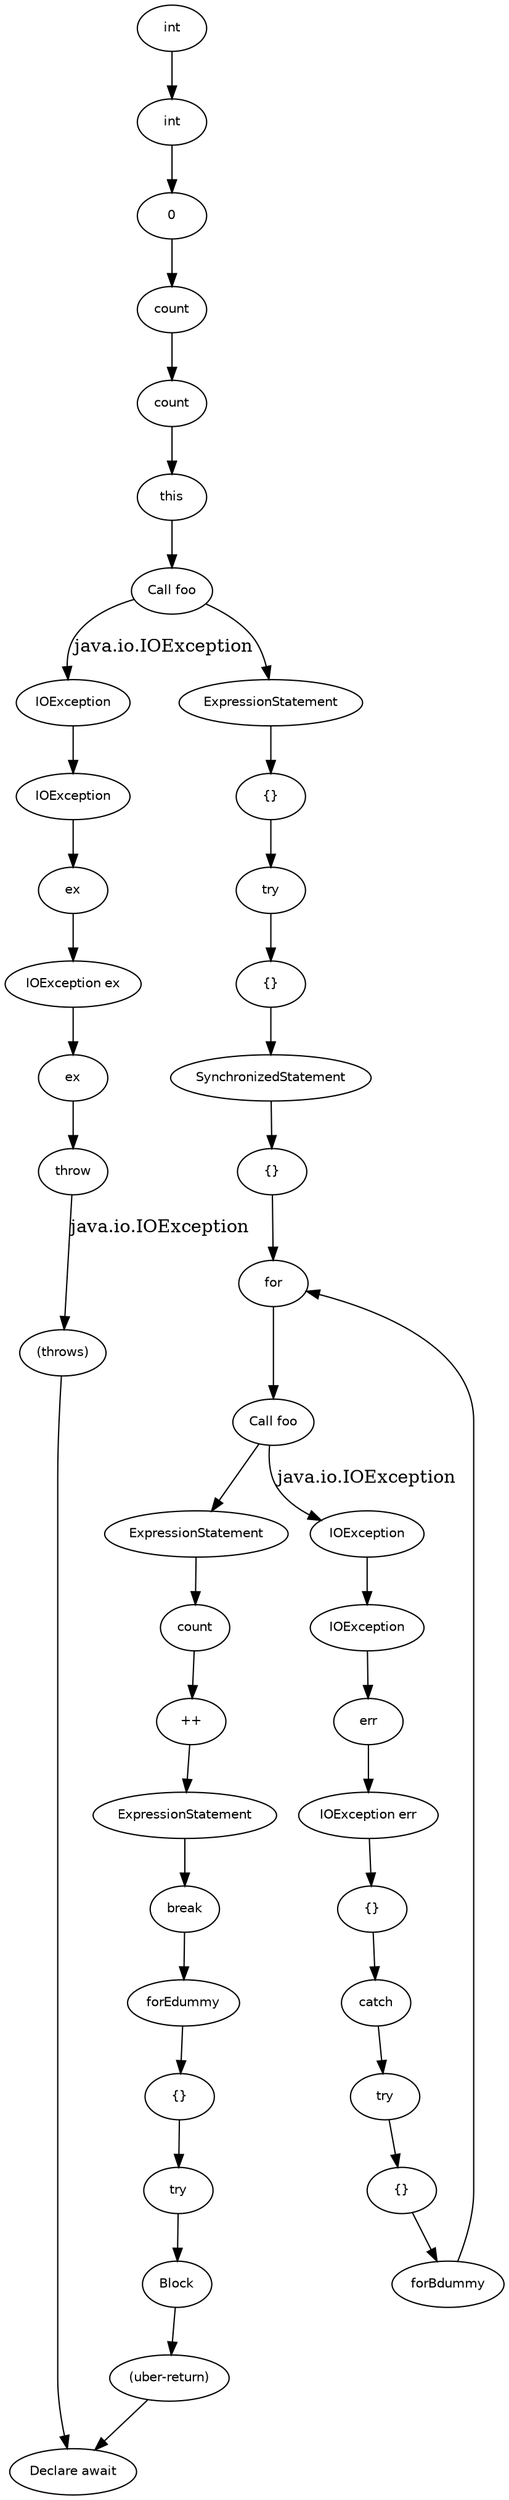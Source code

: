 digraph await {
  29 [
    label = for,
    fontname = Helvetica,
    fontsize = 10
  ];
  28 [
    label = break,
    fontname = Helvetica,
    fontsize = 10
  ];
  27 [
    label = count,
    fontname = Helvetica,
    fontsize = 10
  ];
  59 [
    label = "{}",
    fontname = Helvetica,
    fontsize = 10
  ];
  26 [
    label = "++",
    fontname = Helvetica,
    fontsize = 10
  ];
  25 [
    label = ExpressionStatement,
    fontname = Helvetica,
    fontsize = 10
  ];
  23 [
    label = "Call foo",
    fontname = Helvetica,
    fontsize = 10
  ];
  22 [
    label = ExpressionStatement,
    fontname = Helvetica,
    fontsize = 10
  ];
  20 [
    label = "{}",
    fontname = Helvetica,
    fontsize = 10
  ];
  9 [
    label = try,
    fontname = Helvetica,
    fontsize = 10
  ];
  8 [
    label = 0,
    fontname = Helvetica,
    fontsize = 10
  ];
  19 [
    label = err,
    fontname = Helvetica,
    fontsize = 10
  ];
  7 [
    label = count,
    fontname = Helvetica,
    fontsize = 10
  ];
  18 [
    label = IOException,
    fontname = Helvetica,
    fontsize = 10
  ];
  6 [
    label = count,
    fontname = Helvetica,
    fontsize = 10
  ];
  17 [
    label = IOException,
    fontname = Helvetica,
    fontsize = 10
  ];
  5 [
    label = int,
    fontname = Helvetica,
    fontsize = 10
  ];
  16 [
    label = "IOException err",
    fontname = Helvetica,
    fontsize = 10
  ];
  4 [
    label = int,
    fontname = Helvetica,
    fontsize = 10
  ];
  15 [
    label = catch,
    fontname = Helvetica,
    fontsize = 10
  ];
  3 [
    label = "(uber-return)",
    fontname = Helvetica,
    fontsize = 10
  ];
  14 [
    label = try,
    fontname = Helvetica,
    fontsize = 10
  ];
  2 [
    label = "(throws)",
    fontname = Helvetica,
    fontsize = 10
  ];
  13 [
    label = "{}",
    fontname = Helvetica,
    fontsize = 10
  ];
  12 [
    label = forEdummy,
    fontname = Helvetica,
    fontsize = 10
  ];
  0 [
    label = "Declare await",
    fontname = Helvetica,
    fontsize = 10
  ];
  11 [
    label = forBdummy,
    fontname = Helvetica,
    fontsize = 10
  ];
  10 [
    label = "{}",
    fontname = Helvetica,
    fontsize = 10
  ];
  42 [
    label = ex,
    fontname = Helvetica,
    fontsize = 10
  ];
  41 [
    label = throw,
    fontname = Helvetica,
    fontsize = 10
  ];
  39 [
    label = ex,
    fontname = Helvetica,
    fontsize = 10
  ];
  38 [
    label = IOException,
    fontname = Helvetica,
    fontsize = 10
  ];
  37 [
    label = IOException,
    fontname = Helvetica,
    fontsize = 10
  ];
  36 [
    label = "IOException ex",
    fontname = Helvetica,
    fontsize = 10
  ];
  34 [
    label = try,
    fontname = Helvetica,
    fontsize = 10
  ];
  33 [
    label = "{}",
    fontname = Helvetica,
    fontsize = 10
  ];
  32 [
    label = this,
    fontname = Helvetica,
    fontsize = 10
  ];
  63 [
    label = Block,
    fontname = Helvetica,
    fontsize = 10
  ];
  31 [
    label = SynchronizedStatement,
    fontname = Helvetica,
    fontsize = 10
  ];
  30 [
    label = "{}",
    fontname = Helvetica,
    fontsize = 10
  ];
  61 [
    label = "Call foo",
    fontname = Helvetica,
    fontsize = 10
  ];
  60 [
    label = ExpressionStatement,
    fontname = Helvetica,
    fontsize = 10
  ];
  11 -> 29 [
    label = ""
  ];
  34 -> 33 [
    label = ""
  ];
  28 -> 12 [
    label = ""
  ];
  6 -> 32 [
    label = ""
  ];
  36 -> 42 [
    label = ""
  ];
  23 -> 22 [
    label = ""
  ];
  16 -> 20 [
    label = ""
  ];
  8 -> 7 [
    label = ""
  ];
  3 -> 0 [
    label = ""
  ];
  30 -> 29 [
    label = ""
  ];
  60 -> 59 [
    label = ""
  ];
  9 -> 63 [
    label = ""
  ];
  2 -> 0 [
    label = ""
  ];
  14 -> 13 [
    label = ""
  ];
  26 -> 25 [
    label = ""
  ];
  37 -> 39 [
    label = ""
  ];
  17 -> 19 [
    label = ""
  ];
  4 -> 5 [
    label = ""
  ];
  33 -> 31 [
    label = ""
  ];
  32 -> 61 [
    label = ""
  ];
  12 -> 10 [
    label = ""
  ];
  42 -> 41 [
    label = ""
  ];
  20 -> 15 [
    label = ""
  ];
  22 -> 27 [
    label = ""
  ];
  61 -> 38 [
    label = "java.io.IOException"
  ];
  23 -> 18 [
    label = "java.io.IOException"
  ];
  13 -> 11 [
    label = ""
  ];
  59 -> 34 [
    label = ""
  ];
  25 -> 28 [
    label = ""
  ];
  7 -> 6 [
    label = ""
  ];
  39 -> 36 [
    label = ""
  ];
  29 -> 23 [
    label = ""
  ];
  19 -> 16 [
    label = ""
  ];
  5 -> 8 [
    label = ""
  ];
  63 -> 3 [
    label = ""
  ];
  31 -> 30 [
    label = ""
  ];
  10 -> 9 [
    label = ""
  ];
  41 -> 2 [
    label = "java.io.IOException"
  ];
  61 -> 60 [
    label = ""
  ];
  15 -> 14 [
    label = ""
  ];
  27 -> 26 [
    label = ""
  ];
  38 -> 37 [
    label = ""
  ];
  18 -> 17 [
    label = ""
  ];
}
